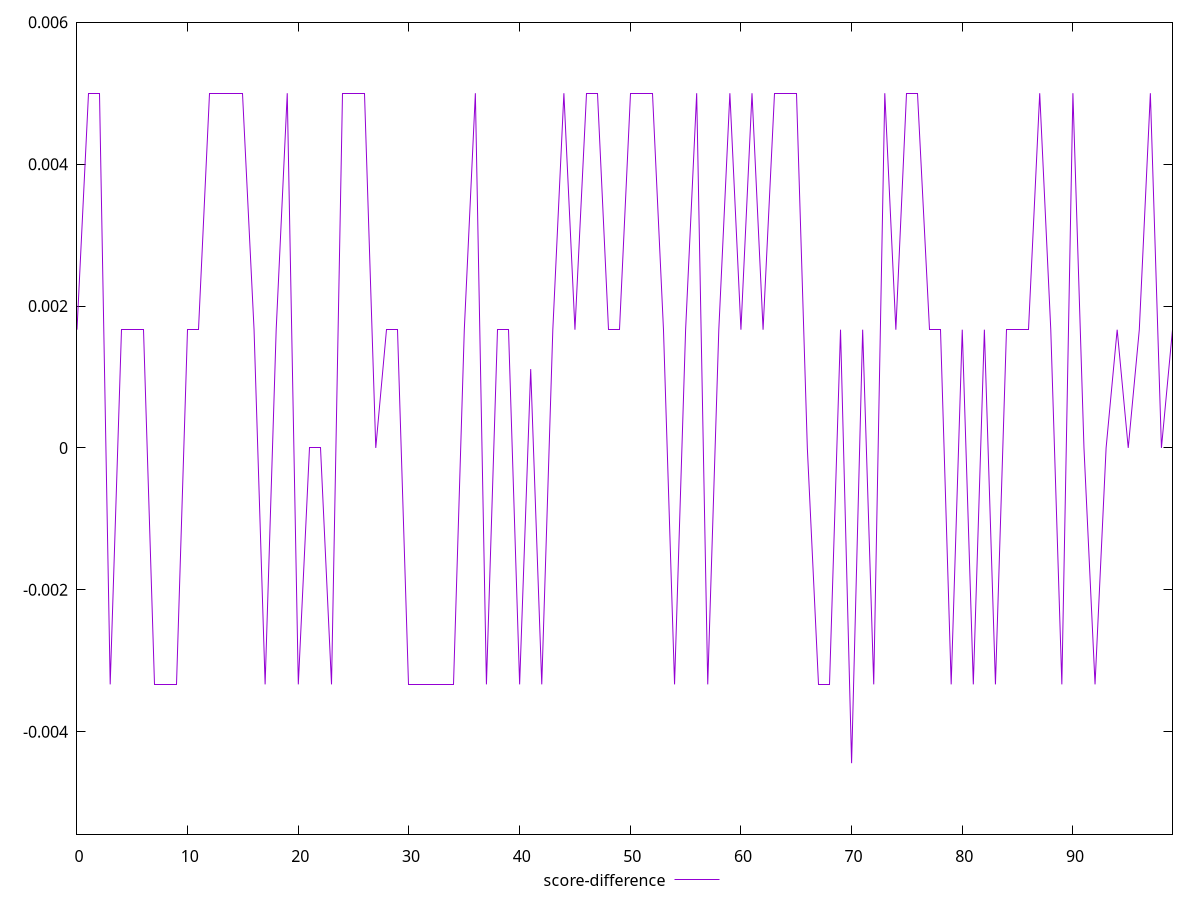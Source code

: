 reset

$scoreDifference <<EOF
0 0.0016666666666665941
1 0.0050000000000000044
2 0.0050000000000000044
3 -0.0033333333333332993
4 0.0016666666666665941
5 0.0016666666666665941
6 0.0016666666666665941
7 -0.0033333333333332993
8 -0.0033333333333332993
9 -0.0033333333333332993
10 0.0016666666666665941
11 0.0016666666666665941
12 0.0050000000000000044
13 0.0050000000000000044
14 0.0050000000000000044
15 0.0050000000000000044
16 0.0016666666666665941
17 -0.0033333333333332993
18 0.0016666666666665941
19 0.0050000000000000044
20 -0.0033333333333332993
21 0
22 0
23 -0.0033333333333332993
24 0.0050000000000000044
25 0.0050000000000000044
26 0.0050000000000000044
27 0
28 0.0016666666666665941
29 0.0016666666666665941
30 -0.0033333333333332993
31 -0.0033333333333332993
32 -0.0033333333333332993
33 -0.0033333333333332993
34 -0.0033333333333332993
35 0.0016666666666665941
36 0.0050000000000000044
37 -0.0033333333333332993
38 0.0016666666666665941
39 0.0016666666666665941
40 -0.0033333333333332993
41 0.0011111111111110628
42 -0.0033333333333332993
43 0.0016666666666665941
44 0.0050000000000000044
45 0.0016666666666665941
46 0.0050000000000000044
47 0.0050000000000000044
48 0.0016666666666665941
49 0.0016666666666665941
50 0.0050000000000000044
51 0.0050000000000000044
52 0.0050000000000000044
53 0.0016666666666665941
54 -0.0033333333333332993
55 0.0016666666666665941
56 0.0050000000000000044
57 -0.0033333333333332993
58 0.0016666666666665941
59 0.0050000000000000044
60 0.0016666666666665941
61 0.0050000000000000044
62 0.0016666666666665941
63 0.0050000000000000044
64 0.0050000000000000044
65 0.0050000000000000044
66 0
67 -0.0033333333333332993
68 -0.0033333333333332993
69 0.0016666666666665941
70 -0.004444444444444473
71 0.0016666666666665941
72 -0.0033333333333332993
73 0.0050000000000000044
74 0.0016666666666665941
75 0.0050000000000000044
76 0.0050000000000000044
77 0.0016666666666665941
78 0.0016666666666665941
79 -0.0033333333333332993
80 0.0016666666666665941
81 -0.0033333333333332993
82 0.0016666666666665941
83 -0.0033333333333332993
84 0.0016666666666665941
85 0.0016666666666665941
86 0.0016666666666665941
87 0.0050000000000000044
88 0.0016666666666665941
89 -0.0033333333333332993
90 0.0050000000000000044
91 0
92 -0.0033333333333332993
93 0
94 0.0016666666666665941
95 0
96 0.0016666666666665941
97 0.0050000000000000044
98 0
99 0.0016666666666665941
EOF

set key outside below
set xrange [0:99]
set yrange [-0.005444444444444473:0.0060000000000000045]
set trange [-0.005444444444444473:0.0060000000000000045]
set terminal svg size 640, 500 enhanced background rgb 'white'
set output "reprap/uses-http2/samples/pages+cached+noadtech/score-difference/values.svg"

plot $scoreDifference title "score-difference" with line

reset
